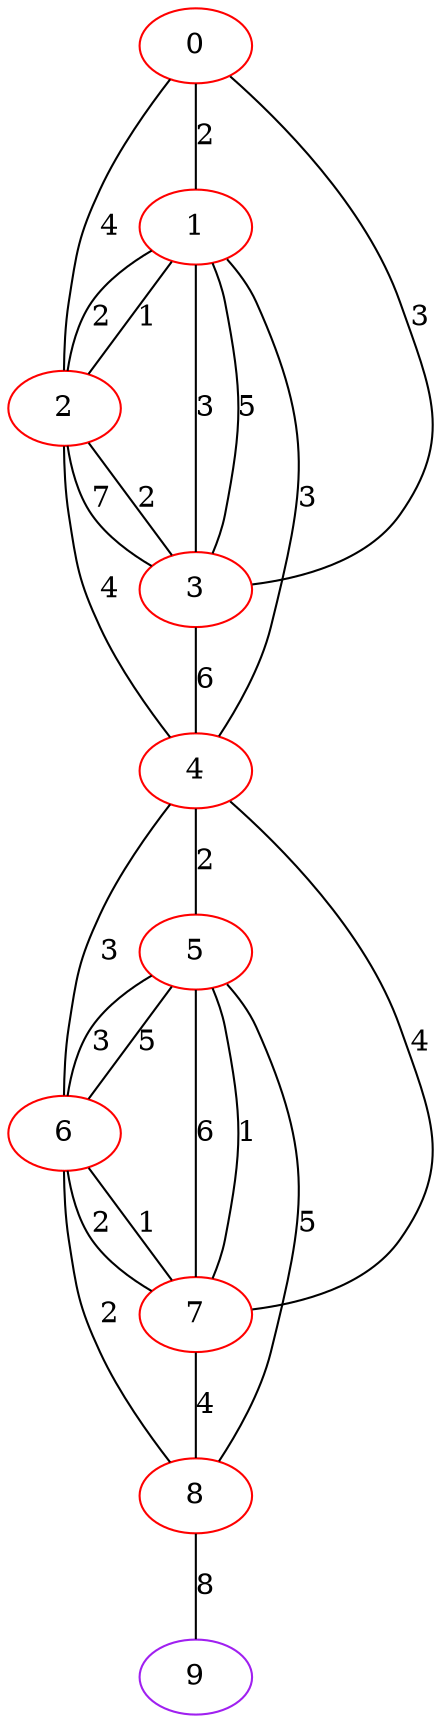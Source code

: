 graph "" {
0 [color=red, weight=1];
1 [color=red, weight=1];
2 [color=red, weight=1];
3 [color=red, weight=1];
4 [color=red, weight=1];
5 [color=red, weight=1];
6 [color=red, weight=1];
7 [color=red, weight=1];
8 [color=red, weight=1];
9 [color=purple, weight=4];
0 -- 1  [key=0, label=2];
0 -- 2  [key=0, label=4];
0 -- 3  [key=0, label=3];
1 -- 2  [key=0, label=1];
1 -- 2  [key=1, label=2];
1 -- 3  [key=0, label=3];
1 -- 3  [key=1, label=5];
1 -- 4  [key=0, label=3];
2 -- 3  [key=0, label=2];
2 -- 3  [key=1, label=7];
2 -- 4  [key=0, label=4];
3 -- 4  [key=0, label=6];
4 -- 5  [key=0, label=2];
4 -- 6  [key=0, label=3];
4 -- 7  [key=0, label=4];
5 -- 8  [key=0, label=5];
5 -- 6  [key=0, label=5];
5 -- 6  [key=1, label=3];
5 -- 7  [key=0, label=6];
5 -- 7  [key=1, label=1];
6 -- 8  [key=0, label=2];
6 -- 7  [key=0, label=1];
6 -- 7  [key=1, label=2];
7 -- 8  [key=0, label=4];
8 -- 9  [key=0, label=8];
}
